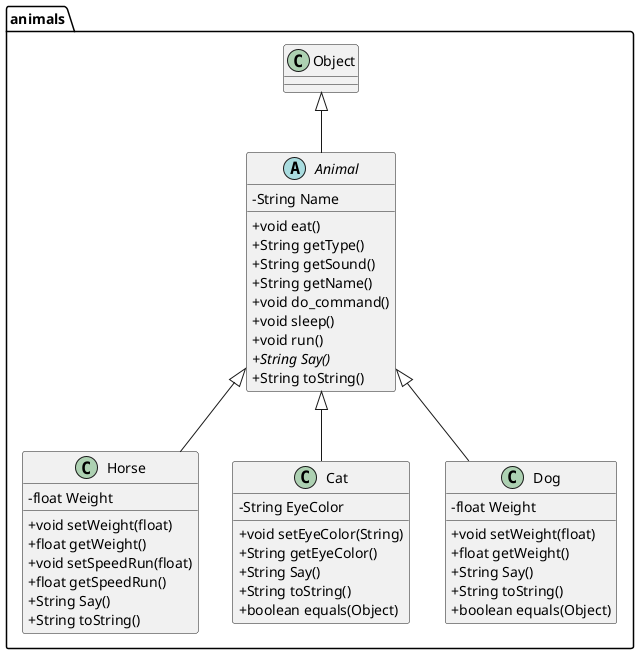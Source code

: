 @startuml
skinparam classAttributeIconSize 0
class animals.Horse {
- float Weight
+ void setWeight(float)
+ float getWeight()
+ void setSpeedRun(float)
+ float getSpeedRun()
+ String Say()
+ String toString()
}
class animals.Cat {
- String EyeColor
+ void setEyeColor(String)
+ String getEyeColor()
+ String Say()
+ String toString()
+ boolean equals(Object)
}
class animals.Dog {
- float Weight
+ void setWeight(float)
+ float getWeight()
+ String Say()
+ String toString()
+ boolean equals(Object)
}
abstract class animals.Animal {
- String Name
+ void eat()
+ String getType()
+ String getSound()
+ String getName()
+ void do_command()
+ void sleep()
+ void run()
+ {abstract}String Say()
+ String toString()
}


animals.Animal <|-- animals.Horse
animals.Animal <|-- animals.Cat
animals.Animal <|-- animals.Dog
animals.Object <|-- animals.Animal
@enduml
